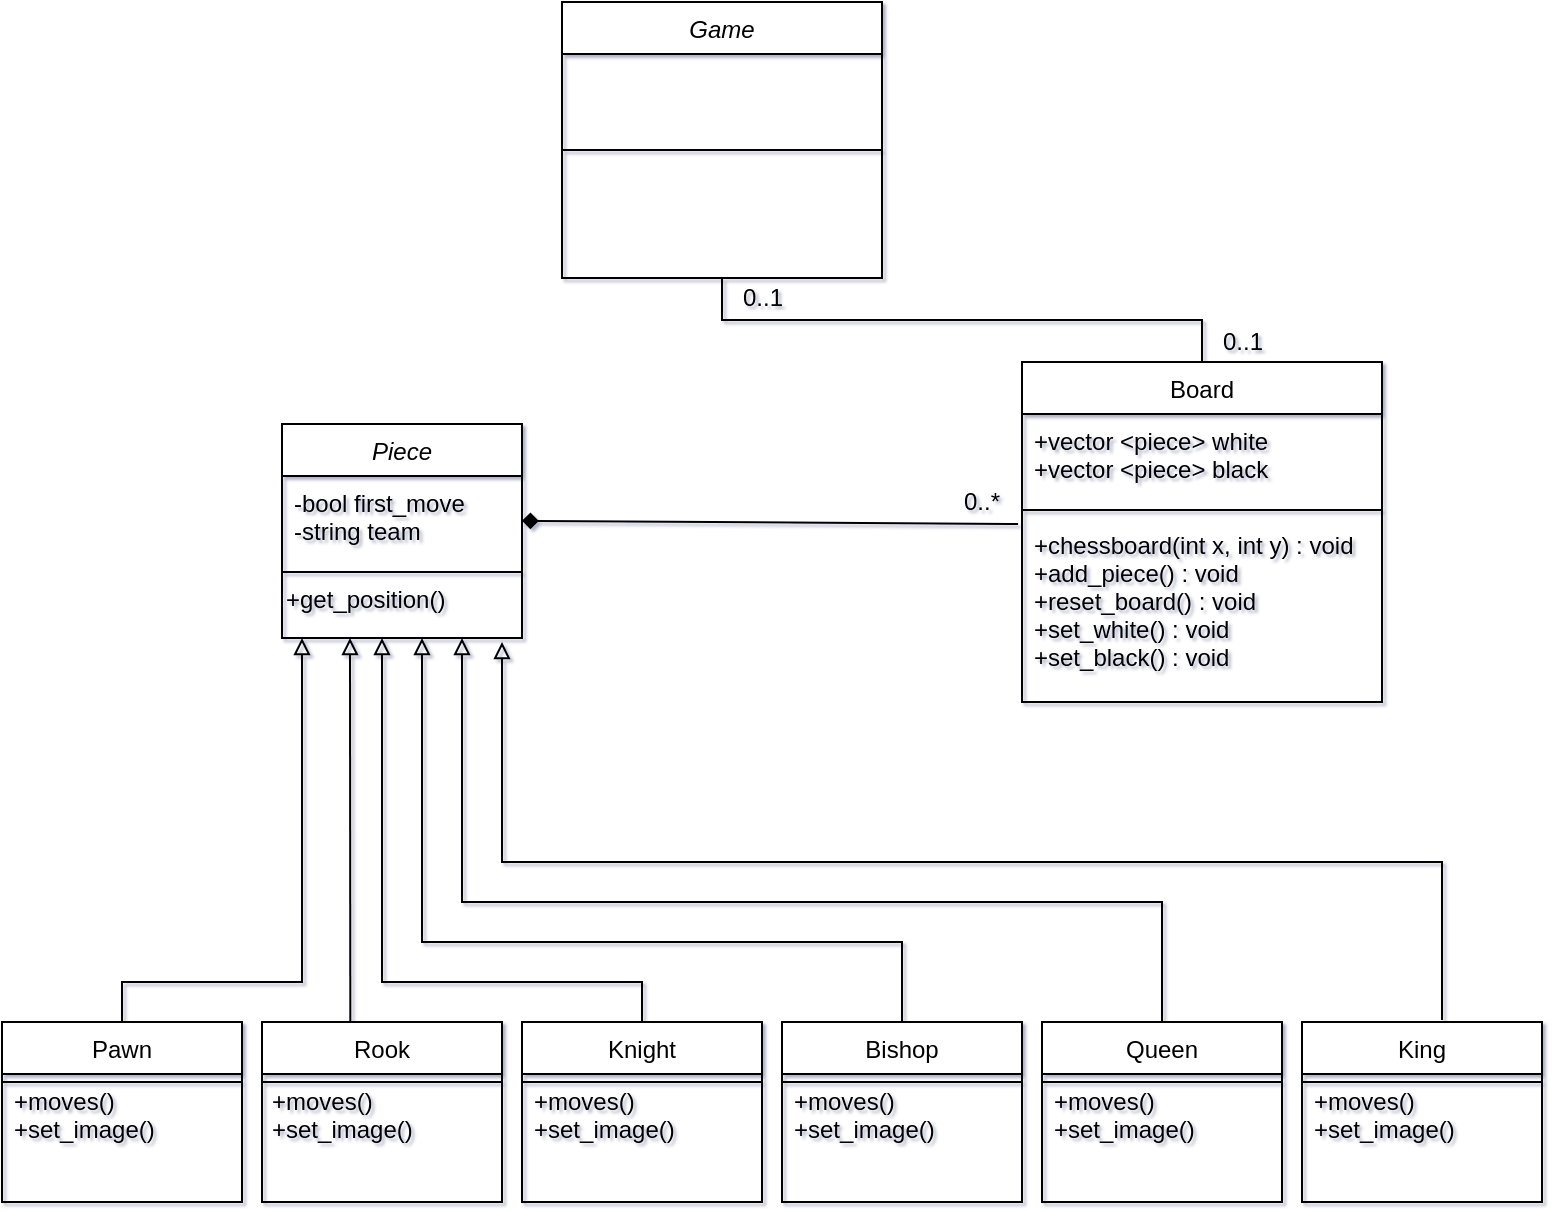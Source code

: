 <mxfile version="13.0.6" type="github">
  <diagram id="C5RBs43oDa-KdzZeNtuy" name="Page-1">
    <mxGraphModel dx="1422" dy="763" grid="1" gridSize="10" guides="1" tooltips="1" connect="1" arrows="1" fold="1" page="1" pageScale="1" pageWidth="827" pageHeight="1169" background="none" math="0" shadow="1">
      <root>
        <mxCell id="WIyWlLk6GJQsqaUBKTNV-0" />
        <mxCell id="WIyWlLk6GJQsqaUBKTNV-1" parent="WIyWlLk6GJQsqaUBKTNV-0" />
        <mxCell id="zkfFHV4jXpPFQw0GAbJ--12" value="" style="endArrow=none;endSize=10;endFill=0;shadow=0;strokeWidth=1;rounded=0;edgeStyle=elbowEdgeStyle;elbow=vertical;" parent="WIyWlLk6GJQsqaUBKTNV-1" source="zkfFHV4jXpPFQw0GAbJ--6" target="zkfFHV4jXpPFQw0GAbJ--0" edge="1">
          <mxGeometry width="160" relative="1" as="geometry">
            <mxPoint x="200" y="203" as="sourcePoint" />
            <mxPoint x="200" y="203" as="targetPoint" />
          </mxGeometry>
        </mxCell>
        <mxCell id="zkfFHV4jXpPFQw0GAbJ--0" value="Game" style="swimlane;fontStyle=2;align=center;verticalAlign=top;childLayout=stackLayout;horizontal=1;startSize=26;horizontalStack=0;resizeParent=1;resizeLast=0;collapsible=1;marginBottom=0;rounded=0;shadow=0;strokeWidth=1;" parent="WIyWlLk6GJQsqaUBKTNV-1" vertex="1">
          <mxGeometry x="320" y="50" width="160" height="138" as="geometry">
            <mxRectangle x="230" y="140" width="160" height="26" as="alternateBounds" />
          </mxGeometry>
        </mxCell>
        <mxCell id="zkfFHV4jXpPFQw0GAbJ--2" value="&#xa;&#xa;" style="text;align=left;verticalAlign=top;spacingLeft=4;spacingRight=4;overflow=hidden;rotatable=0;points=[[0,0.5],[1,0.5]];portConstraint=eastwest;rounded=0;shadow=0;html=0;" parent="zkfFHV4jXpPFQw0GAbJ--0" vertex="1">
          <mxGeometry y="26" width="160" height="44" as="geometry" />
        </mxCell>
        <mxCell id="zkfFHV4jXpPFQw0GAbJ--4" value="" style="line;html=1;strokeWidth=1;align=left;verticalAlign=middle;spacingTop=-1;spacingLeft=3;spacingRight=3;rotatable=0;labelPosition=right;points=[];portConstraint=eastwest;" parent="zkfFHV4jXpPFQw0GAbJ--0" vertex="1">
          <mxGeometry y="70" width="160" height="8" as="geometry" />
        </mxCell>
        <mxCell id="BQkqRbHqGt_uNCbF7FjM-45" value="+moves()&#xa;+set_image()&#xa;&#xa;&#xa;" style="text;align=left;verticalAlign=top;spacingLeft=4;spacingRight=4;overflow=hidden;rotatable=0;points=[[0,0.5],[1,0.5]];portConstraint=eastwest;" parent="WIyWlLk6GJQsqaUBKTNV-1" vertex="1">
          <mxGeometry x="40" y="586" width="120" height="44" as="geometry" />
        </mxCell>
        <mxCell id="BQkqRbHqGt_uNCbF7FjM-46" value="+moves()&#xa;+set_image()&#xa;&#xa;&#xa;" style="text;align=left;verticalAlign=top;spacingLeft=4;spacingRight=4;overflow=hidden;rotatable=0;points=[[0,0.5],[1,0.5]];portConstraint=eastwest;" parent="WIyWlLk6GJQsqaUBKTNV-1" vertex="1">
          <mxGeometry x="169" y="586" width="120" height="44" as="geometry" />
        </mxCell>
        <mxCell id="BQkqRbHqGt_uNCbF7FjM-47" value="+moves()&#xa;+set_image()&#xa;&#xa;&#xa;" style="text;align=left;verticalAlign=top;spacingLeft=4;spacingRight=4;overflow=hidden;rotatable=0;points=[[0,0.5],[1,0.5]];portConstraint=eastwest;" parent="WIyWlLk6GJQsqaUBKTNV-1" vertex="1">
          <mxGeometry x="300" y="586" width="120" height="44" as="geometry" />
        </mxCell>
        <mxCell id="BQkqRbHqGt_uNCbF7FjM-48" value="+moves()&#xa;+set_image()&#xa;&#xa;&#xa;" style="text;align=left;verticalAlign=top;spacingLeft=4;spacingRight=4;overflow=hidden;rotatable=0;points=[[0,0.5],[1,0.5]];portConstraint=eastwest;" parent="WIyWlLk6GJQsqaUBKTNV-1" vertex="1">
          <mxGeometry x="430" y="586" width="120" height="44" as="geometry" />
        </mxCell>
        <mxCell id="BQkqRbHqGt_uNCbF7FjM-49" value="+moves()&#xa;+set_image()&#xa;&#xa;&#xa;" style="text;align=left;verticalAlign=top;spacingLeft=4;spacingRight=4;overflow=hidden;rotatable=0;points=[[0,0.5],[1,0.5]];portConstraint=eastwest;" parent="WIyWlLk6GJQsqaUBKTNV-1" vertex="1">
          <mxGeometry x="560" y="586" width="120" height="44" as="geometry" />
        </mxCell>
        <mxCell id="BQkqRbHqGt_uNCbF7FjM-50" value="+moves()&#xa;+set_image()&#xa;&#xa;&#xa;" style="text;align=left;verticalAlign=top;spacingLeft=4;spacingRight=4;overflow=hidden;rotatable=0;points=[[0,0.5],[1,0.5]];portConstraint=eastwest;" parent="WIyWlLk6GJQsqaUBKTNV-1" vertex="1">
          <mxGeometry x="690" y="586" width="120" height="44" as="geometry" />
        </mxCell>
        <mxCell id="BQkqRbHqGt_uNCbF7FjM-22" value="Queen" style="swimlane;fontStyle=0;align=center;verticalAlign=top;childLayout=stackLayout;horizontal=1;startSize=26;horizontalStack=0;resizeParent=1;resizeLast=0;collapsible=1;marginBottom=0;rounded=0;shadow=0;strokeWidth=1;" parent="WIyWlLk6GJQsqaUBKTNV-1" vertex="1">
          <mxGeometry x="560" y="560" width="120" height="90" as="geometry">
            <mxRectangle x="340" y="380" width="170" height="26" as="alternateBounds" />
          </mxGeometry>
        </mxCell>
        <mxCell id="BQkqRbHqGt_uNCbF7FjM-28" value="" style="line;html=1;strokeWidth=1;align=left;verticalAlign=middle;spacingTop=-1;spacingLeft=3;spacingRight=3;rotatable=0;labelPosition=right;points=[];portConstraint=eastwest;" parent="BQkqRbHqGt_uNCbF7FjM-22" vertex="1">
          <mxGeometry y="26" width="120" height="8" as="geometry" />
        </mxCell>
        <mxCell id="BQkqRbHqGt_uNCbF7FjM-29" value="Bishop" style="swimlane;fontStyle=0;align=center;verticalAlign=top;childLayout=stackLayout;horizontal=1;startSize=26;horizontalStack=0;resizeParent=1;resizeLast=0;collapsible=1;marginBottom=0;rounded=0;shadow=0;strokeWidth=1;" parent="WIyWlLk6GJQsqaUBKTNV-1" vertex="1">
          <mxGeometry x="430" y="560" width="120" height="90" as="geometry">
            <mxRectangle x="340" y="380" width="170" height="26" as="alternateBounds" />
          </mxGeometry>
        </mxCell>
        <mxCell id="BQkqRbHqGt_uNCbF7FjM-31" value="" style="line;html=1;strokeWidth=1;align=left;verticalAlign=middle;spacingTop=-1;spacingLeft=3;spacingRight=3;rotatable=0;labelPosition=right;points=[];portConstraint=eastwest;" parent="BQkqRbHqGt_uNCbF7FjM-29" vertex="1">
          <mxGeometry y="26" width="120" height="8" as="geometry" />
        </mxCell>
        <mxCell id="BQkqRbHqGt_uNCbF7FjM-32" value="Knight" style="swimlane;fontStyle=0;align=center;verticalAlign=top;childLayout=stackLayout;horizontal=1;startSize=26;horizontalStack=0;resizeParent=1;resizeLast=0;collapsible=1;marginBottom=0;rounded=0;shadow=0;strokeWidth=1;" parent="WIyWlLk6GJQsqaUBKTNV-1" vertex="1">
          <mxGeometry x="300" y="560" width="120" height="90" as="geometry">
            <mxRectangle x="340" y="380" width="170" height="26" as="alternateBounds" />
          </mxGeometry>
        </mxCell>
        <mxCell id="BQkqRbHqGt_uNCbF7FjM-34" value="" style="line;html=1;strokeWidth=1;align=left;verticalAlign=middle;spacingTop=-1;spacingLeft=3;spacingRight=3;rotatable=0;labelPosition=right;points=[];portConstraint=eastwest;" parent="BQkqRbHqGt_uNCbF7FjM-32" vertex="1">
          <mxGeometry y="26" width="120" height="8" as="geometry" />
        </mxCell>
        <mxCell id="BQkqRbHqGt_uNCbF7FjM-35" value="Rook" style="swimlane;fontStyle=0;align=center;verticalAlign=top;childLayout=stackLayout;horizontal=1;startSize=26;horizontalStack=0;resizeParent=1;resizeLast=0;collapsible=1;marginBottom=0;rounded=0;shadow=0;strokeWidth=1;" parent="WIyWlLk6GJQsqaUBKTNV-1" vertex="1">
          <mxGeometry x="170" y="560" width="120" height="90" as="geometry">
            <mxRectangle x="340" y="380" width="170" height="26" as="alternateBounds" />
          </mxGeometry>
        </mxCell>
        <mxCell id="BQkqRbHqGt_uNCbF7FjM-37" value="" style="line;html=1;strokeWidth=1;align=left;verticalAlign=middle;spacingTop=-1;spacingLeft=3;spacingRight=3;rotatable=0;labelPosition=right;points=[];portConstraint=eastwest;" parent="BQkqRbHqGt_uNCbF7FjM-35" vertex="1">
          <mxGeometry y="26" width="120" height="8" as="geometry" />
        </mxCell>
        <mxCell id="BQkqRbHqGt_uNCbF7FjM-38" value="Pawn" style="swimlane;fontStyle=0;align=center;verticalAlign=top;childLayout=stackLayout;horizontal=1;startSize=26;horizontalStack=0;resizeParent=1;resizeLast=0;collapsible=1;marginBottom=0;rounded=0;shadow=0;strokeWidth=1;" parent="WIyWlLk6GJQsqaUBKTNV-1" vertex="1">
          <mxGeometry x="40" y="560" width="120" height="90" as="geometry">
            <mxRectangle x="340" y="380" width="170" height="26" as="alternateBounds" />
          </mxGeometry>
        </mxCell>
        <mxCell id="BQkqRbHqGt_uNCbF7FjM-40" value="" style="line;html=1;strokeWidth=1;align=left;verticalAlign=middle;spacingTop=-1;spacingLeft=3;spacingRight=3;rotatable=0;labelPosition=right;points=[];portConstraint=eastwest;" parent="BQkqRbHqGt_uNCbF7FjM-38" vertex="1">
          <mxGeometry y="26" width="120" height="8" as="geometry" />
        </mxCell>
        <mxCell id="BQkqRbHqGt_uNCbF7FjM-41" value="King" style="swimlane;fontStyle=0;align=center;verticalAlign=top;childLayout=stackLayout;horizontal=1;startSize=26;horizontalStack=0;resizeParent=1;resizeLast=0;collapsible=1;marginBottom=0;rounded=0;shadow=0;strokeWidth=1;" parent="WIyWlLk6GJQsqaUBKTNV-1" vertex="1">
          <mxGeometry x="690" y="560" width="120" height="90" as="geometry">
            <mxRectangle x="340" y="380" width="170" height="26" as="alternateBounds" />
          </mxGeometry>
        </mxCell>
        <mxCell id="BQkqRbHqGt_uNCbF7FjM-43" value="" style="line;html=1;strokeWidth=1;align=left;verticalAlign=middle;spacingTop=-1;spacingLeft=3;spacingRight=3;rotatable=0;labelPosition=right;points=[];portConstraint=eastwest;" parent="BQkqRbHqGt_uNCbF7FjM-41" vertex="1">
          <mxGeometry y="26" width="120" height="8" as="geometry" />
        </mxCell>
        <mxCell id="zkfFHV4jXpPFQw0GAbJ--6" value="Board" style="swimlane;fontStyle=0;align=center;verticalAlign=top;childLayout=stackLayout;horizontal=1;startSize=26;horizontalStack=0;resizeParent=1;resizeLast=0;collapsible=1;marginBottom=0;rounded=0;shadow=0;strokeWidth=1;" parent="WIyWlLk6GJQsqaUBKTNV-1" vertex="1">
          <mxGeometry x="550" y="230" width="180" height="170" as="geometry">
            <mxRectangle x="130" y="380" width="160" height="26" as="alternateBounds" />
          </mxGeometry>
        </mxCell>
        <mxCell id="zkfFHV4jXpPFQw0GAbJ--8" value="+vector &lt;piece&gt; white&#xa;+vector &lt;piece&gt; black&#xa;" style="text;align=left;verticalAlign=top;spacingLeft=4;spacingRight=4;overflow=hidden;rotatable=0;points=[[0,0.5],[1,0.5]];portConstraint=eastwest;rounded=0;shadow=0;html=0;" parent="zkfFHV4jXpPFQw0GAbJ--6" vertex="1">
          <mxGeometry y="26" width="180" height="44" as="geometry" />
        </mxCell>
        <mxCell id="zkfFHV4jXpPFQw0GAbJ--9" value="" style="line;html=1;strokeWidth=1;align=left;verticalAlign=middle;spacingTop=-1;spacingLeft=3;spacingRight=3;rotatable=0;labelPosition=right;points=[];portConstraint=eastwest;" parent="zkfFHV4jXpPFQw0GAbJ--6" vertex="1">
          <mxGeometry y="70" width="180" height="8" as="geometry" />
        </mxCell>
        <mxCell id="zkfFHV4jXpPFQw0GAbJ--10" value="+chessboard(int x, int y) : void&#xa;+add_piece() : void&#xa;+reset_board() : void&#xa;+set_white() : void&#xa;+set_black() : void&#xa;&#xa;" style="text;align=left;verticalAlign=top;spacingLeft=4;spacingRight=4;overflow=hidden;rotatable=0;points=[[0,0.5],[1,0.5]];portConstraint=eastwest;fontStyle=0" parent="zkfFHV4jXpPFQw0GAbJ--6" vertex="1">
          <mxGeometry y="78" width="180" height="82" as="geometry" />
        </mxCell>
        <mxCell id="BQkqRbHqGt_uNCbF7FjM-56" value="Piece" style="swimlane;fontStyle=2;align=center;verticalAlign=top;childLayout=stackLayout;horizontal=1;startSize=26;horizontalStack=0;resizeParent=1;resizeLast=0;collapsible=1;marginBottom=0;rounded=0;shadow=0;strokeWidth=1;" parent="WIyWlLk6GJQsqaUBKTNV-1" vertex="1">
          <mxGeometry x="180" y="261" width="120" height="107" as="geometry">
            <mxRectangle x="230" y="140" width="160" height="26" as="alternateBounds" />
          </mxGeometry>
        </mxCell>
        <mxCell id="BQkqRbHqGt_uNCbF7FjM-57" value="-bool first_move&#xa;-string team&#xa;" style="text;align=left;verticalAlign=top;spacingLeft=4;spacingRight=4;overflow=hidden;rotatable=0;points=[[0,0.5],[1,0.5]];portConstraint=eastwest;rounded=0;shadow=0;html=0;" parent="BQkqRbHqGt_uNCbF7FjM-56" vertex="1">
          <mxGeometry y="26" width="120" height="44" as="geometry" />
        </mxCell>
        <mxCell id="BQkqRbHqGt_uNCbF7FjM-58" value="" style="line;html=1;strokeWidth=1;align=left;verticalAlign=middle;spacingTop=-1;spacingLeft=3;spacingRight=3;rotatable=0;labelPosition=right;points=[];portConstraint=eastwest;" parent="BQkqRbHqGt_uNCbF7FjM-56" vertex="1">
          <mxGeometry y="70" width="120" height="8" as="geometry" />
        </mxCell>
        <mxCell id="BQkqRbHqGt_uNCbF7FjM-62" value="+get_position() " style="text;html=1;align=left;verticalAlign=middle;resizable=0;points=[];autosize=1;" parent="BQkqRbHqGt_uNCbF7FjM-56" vertex="1">
          <mxGeometry y="78" width="120" height="20" as="geometry" />
        </mxCell>
        <mxCell id="BQkqRbHqGt_uNCbF7FjM-63" value="" style="endArrow=none;html=1;entryX=-0.011;entryY=0.037;entryDx=0;entryDy=0;rounded=0;entryPerimeter=0;startArrow=diamond;startFill=1;" parent="WIyWlLk6GJQsqaUBKTNV-1" source="BQkqRbHqGt_uNCbF7FjM-57" target="zkfFHV4jXpPFQw0GAbJ--10" edge="1">
          <mxGeometry width="50" height="50" relative="1" as="geometry">
            <mxPoint x="420" y="360" as="sourcePoint" />
            <mxPoint x="470" y="310" as="targetPoint" />
            <Array as="points" />
          </mxGeometry>
        </mxCell>
        <mxCell id="BQkqRbHqGt_uNCbF7FjM-65" value="0..*" style="text;html=1;strokeColor=none;fillColor=none;align=center;verticalAlign=middle;whiteSpace=wrap;rounded=0;" parent="WIyWlLk6GJQsqaUBKTNV-1" vertex="1">
          <mxGeometry x="500" y="290" width="60" height="20" as="geometry" />
        </mxCell>
        <mxCell id="BQkqRbHqGt_uNCbF7FjM-67" value="" style="endArrow=block;html=1;exitX=0.5;exitY=0;exitDx=0;exitDy=0;rounded=0;endFill=0;" parent="WIyWlLk6GJQsqaUBKTNV-1" source="BQkqRbHqGt_uNCbF7FjM-38" edge="1">
          <mxGeometry width="50" height="50" relative="1" as="geometry">
            <mxPoint x="100" y="540" as="sourcePoint" />
            <mxPoint x="190" y="368" as="targetPoint" />
            <Array as="points">
              <mxPoint x="100" y="540" />
              <mxPoint x="190" y="540" />
            </Array>
          </mxGeometry>
        </mxCell>
        <mxCell id="BQkqRbHqGt_uNCbF7FjM-68" value="" style="endArrow=block;html=1;exitX=0.368;exitY=0;exitDx=0;exitDy=0;rounded=0;exitPerimeter=0;endFill=0;" parent="WIyWlLk6GJQsqaUBKTNV-1" edge="1">
          <mxGeometry width="50" height="50" relative="1" as="geometry">
            <mxPoint x="214.16" y="560" as="sourcePoint" />
            <mxPoint x="214" y="368" as="targetPoint" />
            <Array as="points" />
          </mxGeometry>
        </mxCell>
        <mxCell id="BQkqRbHqGt_uNCbF7FjM-69" value="" style="endArrow=block;html=1;exitX=0.5;exitY=0;exitDx=0;exitDy=0;rounded=0;endFill=0;" parent="WIyWlLk6GJQsqaUBKTNV-1" edge="1">
          <mxGeometry width="50" height="50" relative="1" as="geometry">
            <mxPoint x="360" y="560" as="sourcePoint" />
            <mxPoint x="230" y="368" as="targetPoint" />
            <Array as="points">
              <mxPoint x="360" y="540" />
              <mxPoint x="230" y="540" />
            </Array>
          </mxGeometry>
        </mxCell>
        <mxCell id="BQkqRbHqGt_uNCbF7FjM-72" value="" style="endArrow=block;html=1;rounded=0;exitX=0.5;exitY=0;exitDx=0;exitDy=0;endFill=0;" parent="WIyWlLk6GJQsqaUBKTNV-1" source="BQkqRbHqGt_uNCbF7FjM-29" edge="1">
          <mxGeometry width="50" height="50" relative="1" as="geometry">
            <mxPoint x="420" y="360" as="sourcePoint" />
            <mxPoint x="250" y="368" as="targetPoint" />
            <Array as="points">
              <mxPoint x="490" y="520" />
              <mxPoint x="250" y="520" />
            </Array>
          </mxGeometry>
        </mxCell>
        <mxCell id="BQkqRbHqGt_uNCbF7FjM-74" value="" style="endArrow=block;html=1;rounded=0;exitX=0.5;exitY=0;exitDx=0;exitDy=0;entryX=0.75;entryY=1;entryDx=0;entryDy=0;endFill=0;" parent="WIyWlLk6GJQsqaUBKTNV-1" source="BQkqRbHqGt_uNCbF7FjM-22" target="BQkqRbHqGt_uNCbF7FjM-56" edge="1">
          <mxGeometry width="50" height="50" relative="1" as="geometry">
            <mxPoint x="420" y="360" as="sourcePoint" />
            <mxPoint x="260" y="370" as="targetPoint" />
            <Array as="points">
              <mxPoint x="620" y="500" />
              <mxPoint x="270" y="500" />
            </Array>
          </mxGeometry>
        </mxCell>
        <mxCell id="BQkqRbHqGt_uNCbF7FjM-75" value="" style="endArrow=block;html=1;rounded=0;endFill=0;" parent="WIyWlLk6GJQsqaUBKTNV-1" edge="1">
          <mxGeometry width="50" height="50" relative="1" as="geometry">
            <mxPoint x="760" y="559" as="sourcePoint" />
            <mxPoint x="290" y="370" as="targetPoint" />
            <Array as="points">
              <mxPoint x="760" y="480" />
              <mxPoint x="290" y="480" />
            </Array>
          </mxGeometry>
        </mxCell>
        <mxCell id="O2wSTYGdhhXoB-_IVhIK-0" value="0..1" style="text;html=1;align=center;verticalAlign=middle;resizable=0;points=[];autosize=1;" vertex="1" parent="WIyWlLk6GJQsqaUBKTNV-1">
          <mxGeometry x="400" y="188" width="40" height="20" as="geometry" />
        </mxCell>
        <mxCell id="O2wSTYGdhhXoB-_IVhIK-2" value="0..1" style="text;html=1;align=center;verticalAlign=middle;resizable=0;points=[];autosize=1;" vertex="1" parent="WIyWlLk6GJQsqaUBKTNV-1">
          <mxGeometry x="640" y="210" width="40" height="20" as="geometry" />
        </mxCell>
      </root>
    </mxGraphModel>
  </diagram>
</mxfile>
